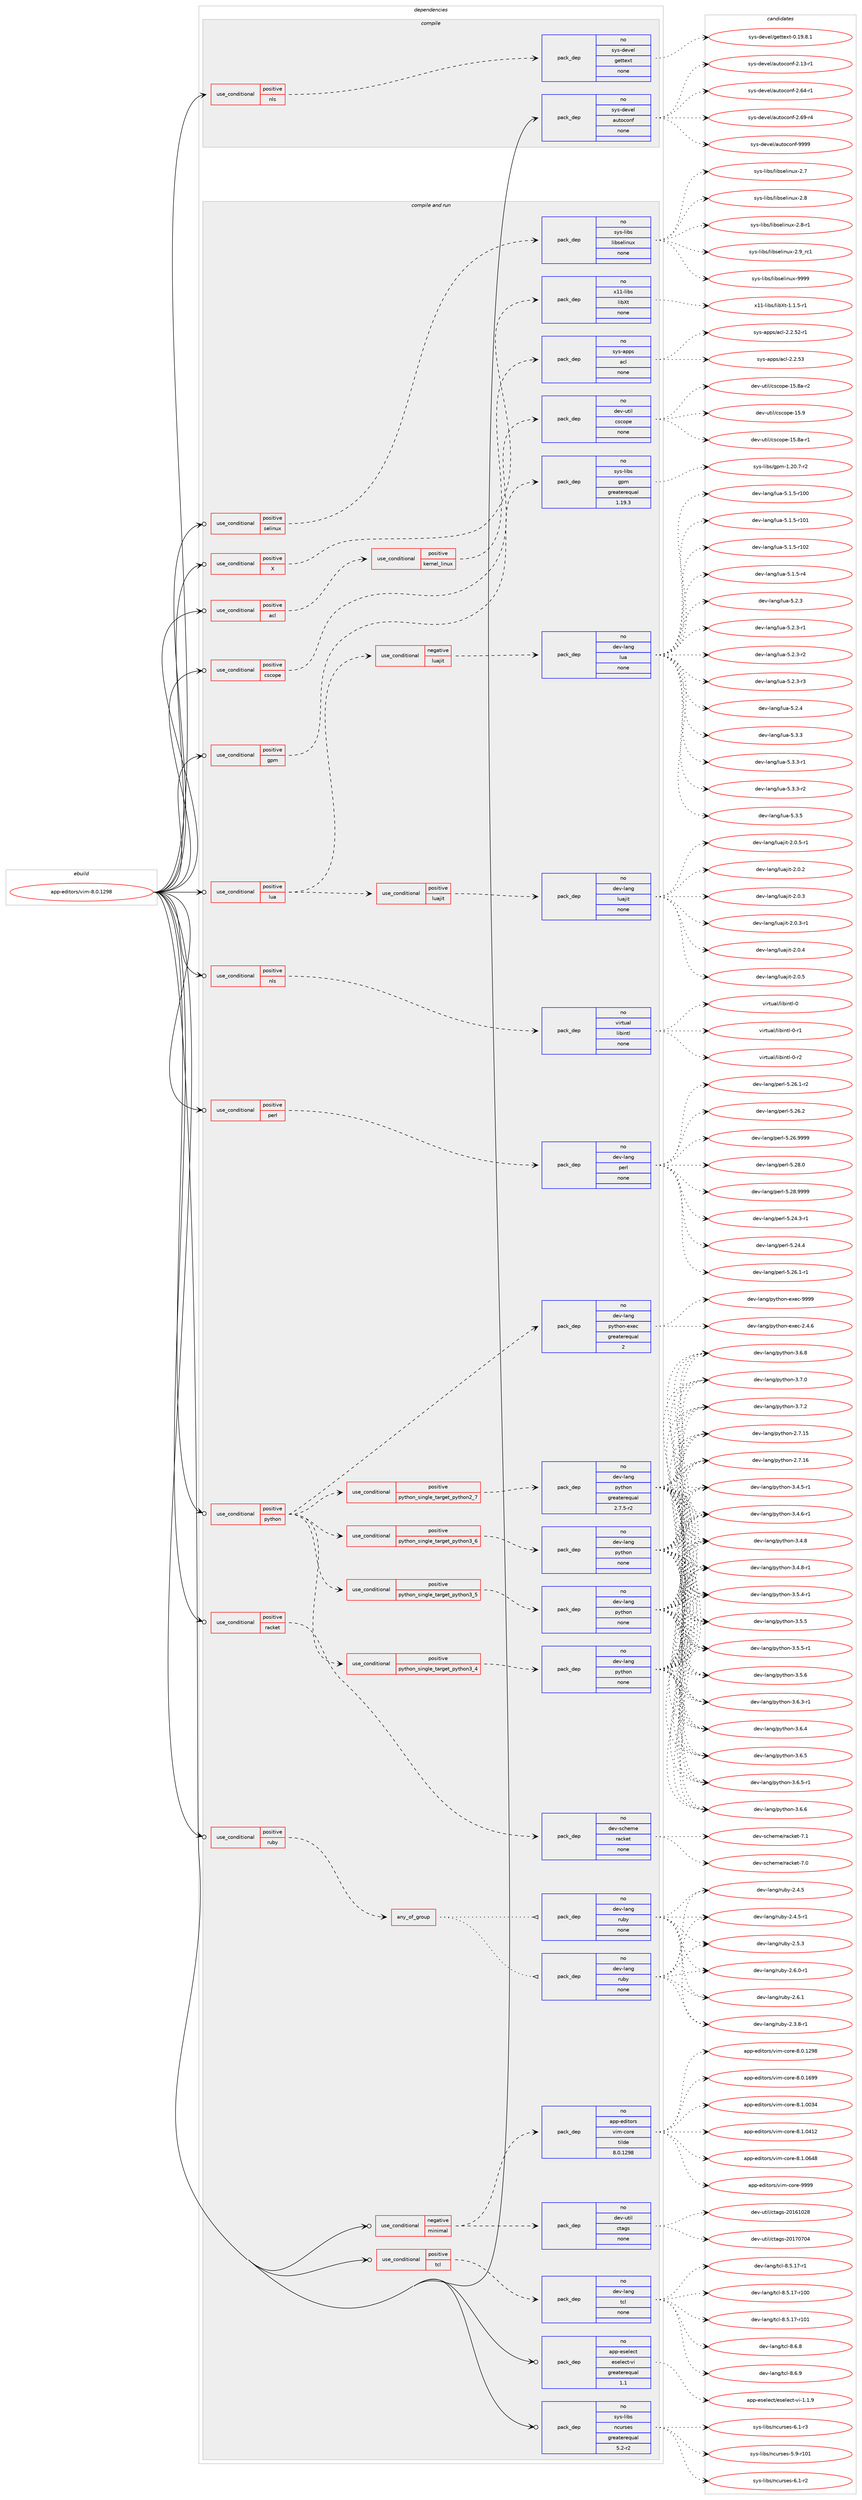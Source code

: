 digraph prolog {

# *************
# Graph options
# *************

newrank=true;
concentrate=true;
compound=true;
graph [rankdir=LR,fontname=Helvetica,fontsize=10,ranksep=1.5];#, ranksep=2.5, nodesep=0.2];
edge  [arrowhead=vee];
node  [fontname=Helvetica,fontsize=10];

# **********
# The ebuild
# **********

subgraph cluster_leftcol {
color=gray;
rank=same;
label=<<i>ebuild</i>>;
id [label="app-editors/vim-8.0.1298", color=red, width=4, href="../app-editors/vim-8.0.1298.svg"];
}

# ****************
# The dependencies
# ****************

subgraph cluster_midcol {
color=gray;
label=<<i>dependencies</i>>;
subgraph cluster_compile {
fillcolor="#eeeeee";
style=filled;
label=<<i>compile</i>>;
subgraph cond349103 {
dependency1281764 [label=<<TABLE BORDER="0" CELLBORDER="1" CELLSPACING="0" CELLPADDING="4"><TR><TD ROWSPAN="3" CELLPADDING="10">use_conditional</TD></TR><TR><TD>positive</TD></TR><TR><TD>nls</TD></TR></TABLE>>, shape=none, color=red];
subgraph pack912721 {
dependency1281765 [label=<<TABLE BORDER="0" CELLBORDER="1" CELLSPACING="0" CELLPADDING="4" WIDTH="220"><TR><TD ROWSPAN="6" CELLPADDING="30">pack_dep</TD></TR><TR><TD WIDTH="110">no</TD></TR><TR><TD>sys-devel</TD></TR><TR><TD>gettext</TD></TR><TR><TD>none</TD></TR><TR><TD></TD></TR></TABLE>>, shape=none, color=blue];
}
dependency1281764:e -> dependency1281765:w [weight=20,style="dashed",arrowhead="vee"];
}
id:e -> dependency1281764:w [weight=20,style="solid",arrowhead="vee"];
subgraph pack912722 {
dependency1281766 [label=<<TABLE BORDER="0" CELLBORDER="1" CELLSPACING="0" CELLPADDING="4" WIDTH="220"><TR><TD ROWSPAN="6" CELLPADDING="30">pack_dep</TD></TR><TR><TD WIDTH="110">no</TD></TR><TR><TD>sys-devel</TD></TR><TR><TD>autoconf</TD></TR><TR><TD>none</TD></TR><TR><TD></TD></TR></TABLE>>, shape=none, color=blue];
}
id:e -> dependency1281766:w [weight=20,style="solid",arrowhead="vee"];
}
subgraph cluster_compileandrun {
fillcolor="#eeeeee";
style=filled;
label=<<i>compile and run</i>>;
subgraph cond349104 {
dependency1281767 [label=<<TABLE BORDER="0" CELLBORDER="1" CELLSPACING="0" CELLPADDING="4"><TR><TD ROWSPAN="3" CELLPADDING="10">use_conditional</TD></TR><TR><TD>negative</TD></TR><TR><TD>minimal</TD></TR></TABLE>>, shape=none, color=red];
subgraph pack912723 {
dependency1281768 [label=<<TABLE BORDER="0" CELLBORDER="1" CELLSPACING="0" CELLPADDING="4" WIDTH="220"><TR><TD ROWSPAN="6" CELLPADDING="30">pack_dep</TD></TR><TR><TD WIDTH="110">no</TD></TR><TR><TD>app-editors</TD></TR><TR><TD>vim-core</TD></TR><TR><TD>tilde</TD></TR><TR><TD>8.0.1298</TD></TR></TABLE>>, shape=none, color=blue];
}
dependency1281767:e -> dependency1281768:w [weight=20,style="dashed",arrowhead="vee"];
subgraph pack912724 {
dependency1281769 [label=<<TABLE BORDER="0" CELLBORDER="1" CELLSPACING="0" CELLPADDING="4" WIDTH="220"><TR><TD ROWSPAN="6" CELLPADDING="30">pack_dep</TD></TR><TR><TD WIDTH="110">no</TD></TR><TR><TD>dev-util</TD></TR><TR><TD>ctags</TD></TR><TR><TD>none</TD></TR><TR><TD></TD></TR></TABLE>>, shape=none, color=blue];
}
dependency1281767:e -> dependency1281769:w [weight=20,style="dashed",arrowhead="vee"];
}
id:e -> dependency1281767:w [weight=20,style="solid",arrowhead="odotvee"];
subgraph cond349105 {
dependency1281770 [label=<<TABLE BORDER="0" CELLBORDER="1" CELLSPACING="0" CELLPADDING="4"><TR><TD ROWSPAN="3" CELLPADDING="10">use_conditional</TD></TR><TR><TD>positive</TD></TR><TR><TD>X</TD></TR></TABLE>>, shape=none, color=red];
subgraph pack912725 {
dependency1281771 [label=<<TABLE BORDER="0" CELLBORDER="1" CELLSPACING="0" CELLPADDING="4" WIDTH="220"><TR><TD ROWSPAN="6" CELLPADDING="30">pack_dep</TD></TR><TR><TD WIDTH="110">no</TD></TR><TR><TD>x11-libs</TD></TR><TR><TD>libXt</TD></TR><TR><TD>none</TD></TR><TR><TD></TD></TR></TABLE>>, shape=none, color=blue];
}
dependency1281770:e -> dependency1281771:w [weight=20,style="dashed",arrowhead="vee"];
}
id:e -> dependency1281770:w [weight=20,style="solid",arrowhead="odotvee"];
subgraph cond349106 {
dependency1281772 [label=<<TABLE BORDER="0" CELLBORDER="1" CELLSPACING="0" CELLPADDING="4"><TR><TD ROWSPAN="3" CELLPADDING="10">use_conditional</TD></TR><TR><TD>positive</TD></TR><TR><TD>acl</TD></TR></TABLE>>, shape=none, color=red];
subgraph cond349107 {
dependency1281773 [label=<<TABLE BORDER="0" CELLBORDER="1" CELLSPACING="0" CELLPADDING="4"><TR><TD ROWSPAN="3" CELLPADDING="10">use_conditional</TD></TR><TR><TD>positive</TD></TR><TR><TD>kernel_linux</TD></TR></TABLE>>, shape=none, color=red];
subgraph pack912726 {
dependency1281774 [label=<<TABLE BORDER="0" CELLBORDER="1" CELLSPACING="0" CELLPADDING="4" WIDTH="220"><TR><TD ROWSPAN="6" CELLPADDING="30">pack_dep</TD></TR><TR><TD WIDTH="110">no</TD></TR><TR><TD>sys-apps</TD></TR><TR><TD>acl</TD></TR><TR><TD>none</TD></TR><TR><TD></TD></TR></TABLE>>, shape=none, color=blue];
}
dependency1281773:e -> dependency1281774:w [weight=20,style="dashed",arrowhead="vee"];
}
dependency1281772:e -> dependency1281773:w [weight=20,style="dashed",arrowhead="vee"];
}
id:e -> dependency1281772:w [weight=20,style="solid",arrowhead="odotvee"];
subgraph cond349108 {
dependency1281775 [label=<<TABLE BORDER="0" CELLBORDER="1" CELLSPACING="0" CELLPADDING="4"><TR><TD ROWSPAN="3" CELLPADDING="10">use_conditional</TD></TR><TR><TD>positive</TD></TR><TR><TD>cscope</TD></TR></TABLE>>, shape=none, color=red];
subgraph pack912727 {
dependency1281776 [label=<<TABLE BORDER="0" CELLBORDER="1" CELLSPACING="0" CELLPADDING="4" WIDTH="220"><TR><TD ROWSPAN="6" CELLPADDING="30">pack_dep</TD></TR><TR><TD WIDTH="110">no</TD></TR><TR><TD>dev-util</TD></TR><TR><TD>cscope</TD></TR><TR><TD>none</TD></TR><TR><TD></TD></TR></TABLE>>, shape=none, color=blue];
}
dependency1281775:e -> dependency1281776:w [weight=20,style="dashed",arrowhead="vee"];
}
id:e -> dependency1281775:w [weight=20,style="solid",arrowhead="odotvee"];
subgraph cond349109 {
dependency1281777 [label=<<TABLE BORDER="0" CELLBORDER="1" CELLSPACING="0" CELLPADDING="4"><TR><TD ROWSPAN="3" CELLPADDING="10">use_conditional</TD></TR><TR><TD>positive</TD></TR><TR><TD>gpm</TD></TR></TABLE>>, shape=none, color=red];
subgraph pack912728 {
dependency1281778 [label=<<TABLE BORDER="0" CELLBORDER="1" CELLSPACING="0" CELLPADDING="4" WIDTH="220"><TR><TD ROWSPAN="6" CELLPADDING="30">pack_dep</TD></TR><TR><TD WIDTH="110">no</TD></TR><TR><TD>sys-libs</TD></TR><TR><TD>gpm</TD></TR><TR><TD>greaterequal</TD></TR><TR><TD>1.19.3</TD></TR></TABLE>>, shape=none, color=blue];
}
dependency1281777:e -> dependency1281778:w [weight=20,style="dashed",arrowhead="vee"];
}
id:e -> dependency1281777:w [weight=20,style="solid",arrowhead="odotvee"];
subgraph cond349110 {
dependency1281779 [label=<<TABLE BORDER="0" CELLBORDER="1" CELLSPACING="0" CELLPADDING="4"><TR><TD ROWSPAN="3" CELLPADDING="10">use_conditional</TD></TR><TR><TD>positive</TD></TR><TR><TD>lua</TD></TR></TABLE>>, shape=none, color=red];
subgraph cond349111 {
dependency1281780 [label=<<TABLE BORDER="0" CELLBORDER="1" CELLSPACING="0" CELLPADDING="4"><TR><TD ROWSPAN="3" CELLPADDING="10">use_conditional</TD></TR><TR><TD>positive</TD></TR><TR><TD>luajit</TD></TR></TABLE>>, shape=none, color=red];
subgraph pack912729 {
dependency1281781 [label=<<TABLE BORDER="0" CELLBORDER="1" CELLSPACING="0" CELLPADDING="4" WIDTH="220"><TR><TD ROWSPAN="6" CELLPADDING="30">pack_dep</TD></TR><TR><TD WIDTH="110">no</TD></TR><TR><TD>dev-lang</TD></TR><TR><TD>luajit</TD></TR><TR><TD>none</TD></TR><TR><TD></TD></TR></TABLE>>, shape=none, color=blue];
}
dependency1281780:e -> dependency1281781:w [weight=20,style="dashed",arrowhead="vee"];
}
dependency1281779:e -> dependency1281780:w [weight=20,style="dashed",arrowhead="vee"];
subgraph cond349112 {
dependency1281782 [label=<<TABLE BORDER="0" CELLBORDER="1" CELLSPACING="0" CELLPADDING="4"><TR><TD ROWSPAN="3" CELLPADDING="10">use_conditional</TD></TR><TR><TD>negative</TD></TR><TR><TD>luajit</TD></TR></TABLE>>, shape=none, color=red];
subgraph pack912730 {
dependency1281783 [label=<<TABLE BORDER="0" CELLBORDER="1" CELLSPACING="0" CELLPADDING="4" WIDTH="220"><TR><TD ROWSPAN="6" CELLPADDING="30">pack_dep</TD></TR><TR><TD WIDTH="110">no</TD></TR><TR><TD>dev-lang</TD></TR><TR><TD>lua</TD></TR><TR><TD>none</TD></TR><TR><TD></TD></TR></TABLE>>, shape=none, color=blue];
}
dependency1281782:e -> dependency1281783:w [weight=20,style="dashed",arrowhead="vee"];
}
dependency1281779:e -> dependency1281782:w [weight=20,style="dashed",arrowhead="vee"];
}
id:e -> dependency1281779:w [weight=20,style="solid",arrowhead="odotvee"];
subgraph cond349113 {
dependency1281784 [label=<<TABLE BORDER="0" CELLBORDER="1" CELLSPACING="0" CELLPADDING="4"><TR><TD ROWSPAN="3" CELLPADDING="10">use_conditional</TD></TR><TR><TD>positive</TD></TR><TR><TD>nls</TD></TR></TABLE>>, shape=none, color=red];
subgraph pack912731 {
dependency1281785 [label=<<TABLE BORDER="0" CELLBORDER="1" CELLSPACING="0" CELLPADDING="4" WIDTH="220"><TR><TD ROWSPAN="6" CELLPADDING="30">pack_dep</TD></TR><TR><TD WIDTH="110">no</TD></TR><TR><TD>virtual</TD></TR><TR><TD>libintl</TD></TR><TR><TD>none</TD></TR><TR><TD></TD></TR></TABLE>>, shape=none, color=blue];
}
dependency1281784:e -> dependency1281785:w [weight=20,style="dashed",arrowhead="vee"];
}
id:e -> dependency1281784:w [weight=20,style="solid",arrowhead="odotvee"];
subgraph cond349114 {
dependency1281786 [label=<<TABLE BORDER="0" CELLBORDER="1" CELLSPACING="0" CELLPADDING="4"><TR><TD ROWSPAN="3" CELLPADDING="10">use_conditional</TD></TR><TR><TD>positive</TD></TR><TR><TD>perl</TD></TR></TABLE>>, shape=none, color=red];
subgraph pack912732 {
dependency1281787 [label=<<TABLE BORDER="0" CELLBORDER="1" CELLSPACING="0" CELLPADDING="4" WIDTH="220"><TR><TD ROWSPAN="6" CELLPADDING="30">pack_dep</TD></TR><TR><TD WIDTH="110">no</TD></TR><TR><TD>dev-lang</TD></TR><TR><TD>perl</TD></TR><TR><TD>none</TD></TR><TR><TD></TD></TR></TABLE>>, shape=none, color=blue];
}
dependency1281786:e -> dependency1281787:w [weight=20,style="dashed",arrowhead="vee"];
}
id:e -> dependency1281786:w [weight=20,style="solid",arrowhead="odotvee"];
subgraph cond349115 {
dependency1281788 [label=<<TABLE BORDER="0" CELLBORDER="1" CELLSPACING="0" CELLPADDING="4"><TR><TD ROWSPAN="3" CELLPADDING="10">use_conditional</TD></TR><TR><TD>positive</TD></TR><TR><TD>python</TD></TR></TABLE>>, shape=none, color=red];
subgraph cond349116 {
dependency1281789 [label=<<TABLE BORDER="0" CELLBORDER="1" CELLSPACING="0" CELLPADDING="4"><TR><TD ROWSPAN="3" CELLPADDING="10">use_conditional</TD></TR><TR><TD>positive</TD></TR><TR><TD>python_single_target_python2_7</TD></TR></TABLE>>, shape=none, color=red];
subgraph pack912733 {
dependency1281790 [label=<<TABLE BORDER="0" CELLBORDER="1" CELLSPACING="0" CELLPADDING="4" WIDTH="220"><TR><TD ROWSPAN="6" CELLPADDING="30">pack_dep</TD></TR><TR><TD WIDTH="110">no</TD></TR><TR><TD>dev-lang</TD></TR><TR><TD>python</TD></TR><TR><TD>greaterequal</TD></TR><TR><TD>2.7.5-r2</TD></TR></TABLE>>, shape=none, color=blue];
}
dependency1281789:e -> dependency1281790:w [weight=20,style="dashed",arrowhead="vee"];
}
dependency1281788:e -> dependency1281789:w [weight=20,style="dashed",arrowhead="vee"];
subgraph cond349117 {
dependency1281791 [label=<<TABLE BORDER="0" CELLBORDER="1" CELLSPACING="0" CELLPADDING="4"><TR><TD ROWSPAN="3" CELLPADDING="10">use_conditional</TD></TR><TR><TD>positive</TD></TR><TR><TD>python_single_target_python3_4</TD></TR></TABLE>>, shape=none, color=red];
subgraph pack912734 {
dependency1281792 [label=<<TABLE BORDER="0" CELLBORDER="1" CELLSPACING="0" CELLPADDING="4" WIDTH="220"><TR><TD ROWSPAN="6" CELLPADDING="30">pack_dep</TD></TR><TR><TD WIDTH="110">no</TD></TR><TR><TD>dev-lang</TD></TR><TR><TD>python</TD></TR><TR><TD>none</TD></TR><TR><TD></TD></TR></TABLE>>, shape=none, color=blue];
}
dependency1281791:e -> dependency1281792:w [weight=20,style="dashed",arrowhead="vee"];
}
dependency1281788:e -> dependency1281791:w [weight=20,style="dashed",arrowhead="vee"];
subgraph cond349118 {
dependency1281793 [label=<<TABLE BORDER="0" CELLBORDER="1" CELLSPACING="0" CELLPADDING="4"><TR><TD ROWSPAN="3" CELLPADDING="10">use_conditional</TD></TR><TR><TD>positive</TD></TR><TR><TD>python_single_target_python3_5</TD></TR></TABLE>>, shape=none, color=red];
subgraph pack912735 {
dependency1281794 [label=<<TABLE BORDER="0" CELLBORDER="1" CELLSPACING="0" CELLPADDING="4" WIDTH="220"><TR><TD ROWSPAN="6" CELLPADDING="30">pack_dep</TD></TR><TR><TD WIDTH="110">no</TD></TR><TR><TD>dev-lang</TD></TR><TR><TD>python</TD></TR><TR><TD>none</TD></TR><TR><TD></TD></TR></TABLE>>, shape=none, color=blue];
}
dependency1281793:e -> dependency1281794:w [weight=20,style="dashed",arrowhead="vee"];
}
dependency1281788:e -> dependency1281793:w [weight=20,style="dashed",arrowhead="vee"];
subgraph cond349119 {
dependency1281795 [label=<<TABLE BORDER="0" CELLBORDER="1" CELLSPACING="0" CELLPADDING="4"><TR><TD ROWSPAN="3" CELLPADDING="10">use_conditional</TD></TR><TR><TD>positive</TD></TR><TR><TD>python_single_target_python3_6</TD></TR></TABLE>>, shape=none, color=red];
subgraph pack912736 {
dependency1281796 [label=<<TABLE BORDER="0" CELLBORDER="1" CELLSPACING="0" CELLPADDING="4" WIDTH="220"><TR><TD ROWSPAN="6" CELLPADDING="30">pack_dep</TD></TR><TR><TD WIDTH="110">no</TD></TR><TR><TD>dev-lang</TD></TR><TR><TD>python</TD></TR><TR><TD>none</TD></TR><TR><TD></TD></TR></TABLE>>, shape=none, color=blue];
}
dependency1281795:e -> dependency1281796:w [weight=20,style="dashed",arrowhead="vee"];
}
dependency1281788:e -> dependency1281795:w [weight=20,style="dashed",arrowhead="vee"];
subgraph pack912737 {
dependency1281797 [label=<<TABLE BORDER="0" CELLBORDER="1" CELLSPACING="0" CELLPADDING="4" WIDTH="220"><TR><TD ROWSPAN="6" CELLPADDING="30">pack_dep</TD></TR><TR><TD WIDTH="110">no</TD></TR><TR><TD>dev-lang</TD></TR><TR><TD>python-exec</TD></TR><TR><TD>greaterequal</TD></TR><TR><TD>2</TD></TR></TABLE>>, shape=none, color=blue];
}
dependency1281788:e -> dependency1281797:w [weight=20,style="dashed",arrowhead="vee"];
}
id:e -> dependency1281788:w [weight=20,style="solid",arrowhead="odotvee"];
subgraph cond349120 {
dependency1281798 [label=<<TABLE BORDER="0" CELLBORDER="1" CELLSPACING="0" CELLPADDING="4"><TR><TD ROWSPAN="3" CELLPADDING="10">use_conditional</TD></TR><TR><TD>positive</TD></TR><TR><TD>racket</TD></TR></TABLE>>, shape=none, color=red];
subgraph pack912738 {
dependency1281799 [label=<<TABLE BORDER="0" CELLBORDER="1" CELLSPACING="0" CELLPADDING="4" WIDTH="220"><TR><TD ROWSPAN="6" CELLPADDING="30">pack_dep</TD></TR><TR><TD WIDTH="110">no</TD></TR><TR><TD>dev-scheme</TD></TR><TR><TD>racket</TD></TR><TR><TD>none</TD></TR><TR><TD></TD></TR></TABLE>>, shape=none, color=blue];
}
dependency1281798:e -> dependency1281799:w [weight=20,style="dashed",arrowhead="vee"];
}
id:e -> dependency1281798:w [weight=20,style="solid",arrowhead="odotvee"];
subgraph cond349121 {
dependency1281800 [label=<<TABLE BORDER="0" CELLBORDER="1" CELLSPACING="0" CELLPADDING="4"><TR><TD ROWSPAN="3" CELLPADDING="10">use_conditional</TD></TR><TR><TD>positive</TD></TR><TR><TD>ruby</TD></TR></TABLE>>, shape=none, color=red];
subgraph any19412 {
dependency1281801 [label=<<TABLE BORDER="0" CELLBORDER="1" CELLSPACING="0" CELLPADDING="4"><TR><TD CELLPADDING="10">any_of_group</TD></TR></TABLE>>, shape=none, color=red];subgraph pack912739 {
dependency1281802 [label=<<TABLE BORDER="0" CELLBORDER="1" CELLSPACING="0" CELLPADDING="4" WIDTH="220"><TR><TD ROWSPAN="6" CELLPADDING="30">pack_dep</TD></TR><TR><TD WIDTH="110">no</TD></TR><TR><TD>dev-lang</TD></TR><TR><TD>ruby</TD></TR><TR><TD>none</TD></TR><TR><TD></TD></TR></TABLE>>, shape=none, color=blue];
}
dependency1281801:e -> dependency1281802:w [weight=20,style="dotted",arrowhead="oinv"];
subgraph pack912740 {
dependency1281803 [label=<<TABLE BORDER="0" CELLBORDER="1" CELLSPACING="0" CELLPADDING="4" WIDTH="220"><TR><TD ROWSPAN="6" CELLPADDING="30">pack_dep</TD></TR><TR><TD WIDTH="110">no</TD></TR><TR><TD>dev-lang</TD></TR><TR><TD>ruby</TD></TR><TR><TD>none</TD></TR><TR><TD></TD></TR></TABLE>>, shape=none, color=blue];
}
dependency1281801:e -> dependency1281803:w [weight=20,style="dotted",arrowhead="oinv"];
}
dependency1281800:e -> dependency1281801:w [weight=20,style="dashed",arrowhead="vee"];
}
id:e -> dependency1281800:w [weight=20,style="solid",arrowhead="odotvee"];
subgraph cond349122 {
dependency1281804 [label=<<TABLE BORDER="0" CELLBORDER="1" CELLSPACING="0" CELLPADDING="4"><TR><TD ROWSPAN="3" CELLPADDING="10">use_conditional</TD></TR><TR><TD>positive</TD></TR><TR><TD>selinux</TD></TR></TABLE>>, shape=none, color=red];
subgraph pack912741 {
dependency1281805 [label=<<TABLE BORDER="0" CELLBORDER="1" CELLSPACING="0" CELLPADDING="4" WIDTH="220"><TR><TD ROWSPAN="6" CELLPADDING="30">pack_dep</TD></TR><TR><TD WIDTH="110">no</TD></TR><TR><TD>sys-libs</TD></TR><TR><TD>libselinux</TD></TR><TR><TD>none</TD></TR><TR><TD></TD></TR></TABLE>>, shape=none, color=blue];
}
dependency1281804:e -> dependency1281805:w [weight=20,style="dashed",arrowhead="vee"];
}
id:e -> dependency1281804:w [weight=20,style="solid",arrowhead="odotvee"];
subgraph cond349123 {
dependency1281806 [label=<<TABLE BORDER="0" CELLBORDER="1" CELLSPACING="0" CELLPADDING="4"><TR><TD ROWSPAN="3" CELLPADDING="10">use_conditional</TD></TR><TR><TD>positive</TD></TR><TR><TD>tcl</TD></TR></TABLE>>, shape=none, color=red];
subgraph pack912742 {
dependency1281807 [label=<<TABLE BORDER="0" CELLBORDER="1" CELLSPACING="0" CELLPADDING="4" WIDTH="220"><TR><TD ROWSPAN="6" CELLPADDING="30">pack_dep</TD></TR><TR><TD WIDTH="110">no</TD></TR><TR><TD>dev-lang</TD></TR><TR><TD>tcl</TD></TR><TR><TD>none</TD></TR><TR><TD></TD></TR></TABLE>>, shape=none, color=blue];
}
dependency1281806:e -> dependency1281807:w [weight=20,style="dashed",arrowhead="vee"];
}
id:e -> dependency1281806:w [weight=20,style="solid",arrowhead="odotvee"];
subgraph pack912743 {
dependency1281808 [label=<<TABLE BORDER="0" CELLBORDER="1" CELLSPACING="0" CELLPADDING="4" WIDTH="220"><TR><TD ROWSPAN="6" CELLPADDING="30">pack_dep</TD></TR><TR><TD WIDTH="110">no</TD></TR><TR><TD>app-eselect</TD></TR><TR><TD>eselect-vi</TD></TR><TR><TD>greaterequal</TD></TR><TR><TD>1.1</TD></TR></TABLE>>, shape=none, color=blue];
}
id:e -> dependency1281808:w [weight=20,style="solid",arrowhead="odotvee"];
subgraph pack912744 {
dependency1281809 [label=<<TABLE BORDER="0" CELLBORDER="1" CELLSPACING="0" CELLPADDING="4" WIDTH="220"><TR><TD ROWSPAN="6" CELLPADDING="30">pack_dep</TD></TR><TR><TD WIDTH="110">no</TD></TR><TR><TD>sys-libs</TD></TR><TR><TD>ncurses</TD></TR><TR><TD>greaterequal</TD></TR><TR><TD>5.2-r2</TD></TR></TABLE>>, shape=none, color=blue];
}
id:e -> dependency1281809:w [weight=20,style="solid",arrowhead="odotvee"];
}
subgraph cluster_run {
fillcolor="#eeeeee";
style=filled;
label=<<i>run</i>>;
}
}

# **************
# The candidates
# **************

subgraph cluster_choices {
rank=same;
color=gray;
label=<<i>candidates</i>>;

subgraph choice912721 {
color=black;
nodesep=1;
choice1151211154510010111810110847103101116116101120116454846495746564649 [label="sys-devel/gettext-0.19.8.1", color=red, width=4,href="../sys-devel/gettext-0.19.8.1.svg"];
dependency1281765:e -> choice1151211154510010111810110847103101116116101120116454846495746564649:w [style=dotted,weight="100"];
}
subgraph choice912722 {
color=black;
nodesep=1;
choice1151211154510010111810110847971171161119911111010245504649514511449 [label="sys-devel/autoconf-2.13-r1", color=red, width=4,href="../sys-devel/autoconf-2.13-r1.svg"];
choice1151211154510010111810110847971171161119911111010245504654524511449 [label="sys-devel/autoconf-2.64-r1", color=red, width=4,href="../sys-devel/autoconf-2.64-r1.svg"];
choice1151211154510010111810110847971171161119911111010245504654574511452 [label="sys-devel/autoconf-2.69-r4", color=red, width=4,href="../sys-devel/autoconf-2.69-r4.svg"];
choice115121115451001011181011084797117116111991111101024557575757 [label="sys-devel/autoconf-9999", color=red, width=4,href="../sys-devel/autoconf-9999.svg"];
dependency1281766:e -> choice1151211154510010111810110847971171161119911111010245504649514511449:w [style=dotted,weight="100"];
dependency1281766:e -> choice1151211154510010111810110847971171161119911111010245504654524511449:w [style=dotted,weight="100"];
dependency1281766:e -> choice1151211154510010111810110847971171161119911111010245504654574511452:w [style=dotted,weight="100"];
dependency1281766:e -> choice115121115451001011181011084797117116111991111101024557575757:w [style=dotted,weight="100"];
}
subgraph choice912723 {
color=black;
nodesep=1;
choice9711211245101100105116111114115471181051094599111114101455646484649505756 [label="app-editors/vim-core-8.0.1298", color=red, width=4,href="../app-editors/vim-core-8.0.1298.svg"];
choice9711211245101100105116111114115471181051094599111114101455646484649545757 [label="app-editors/vim-core-8.0.1699", color=red, width=4,href="../app-editors/vim-core-8.0.1699.svg"];
choice9711211245101100105116111114115471181051094599111114101455646494648485152 [label="app-editors/vim-core-8.1.0034", color=red, width=4,href="../app-editors/vim-core-8.1.0034.svg"];
choice9711211245101100105116111114115471181051094599111114101455646494648524950 [label="app-editors/vim-core-8.1.0412", color=red, width=4,href="../app-editors/vim-core-8.1.0412.svg"];
choice9711211245101100105116111114115471181051094599111114101455646494648545256 [label="app-editors/vim-core-8.1.0648", color=red, width=4,href="../app-editors/vim-core-8.1.0648.svg"];
choice97112112451011001051161111141154711810510945991111141014557575757 [label="app-editors/vim-core-9999", color=red, width=4,href="../app-editors/vim-core-9999.svg"];
dependency1281768:e -> choice9711211245101100105116111114115471181051094599111114101455646484649505756:w [style=dotted,weight="100"];
dependency1281768:e -> choice9711211245101100105116111114115471181051094599111114101455646484649545757:w [style=dotted,weight="100"];
dependency1281768:e -> choice9711211245101100105116111114115471181051094599111114101455646494648485152:w [style=dotted,weight="100"];
dependency1281768:e -> choice9711211245101100105116111114115471181051094599111114101455646494648524950:w [style=dotted,weight="100"];
dependency1281768:e -> choice9711211245101100105116111114115471181051094599111114101455646494648545256:w [style=dotted,weight="100"];
dependency1281768:e -> choice97112112451011001051161111141154711810510945991111141014557575757:w [style=dotted,weight="100"];
}
subgraph choice912724 {
color=black;
nodesep=1;
choice10010111845117116105108479911697103115455048495449485056 [label="dev-util/ctags-20161028", color=red, width=4,href="../dev-util/ctags-20161028.svg"];
choice10010111845117116105108479911697103115455048495548554852 [label="dev-util/ctags-20170704", color=red, width=4,href="../dev-util/ctags-20170704.svg"];
dependency1281769:e -> choice10010111845117116105108479911697103115455048495449485056:w [style=dotted,weight="100"];
dependency1281769:e -> choice10010111845117116105108479911697103115455048495548554852:w [style=dotted,weight="100"];
}
subgraph choice912725 {
color=black;
nodesep=1;
choice120494945108105981154710810598881164549464946534511449 [label="x11-libs/libXt-1.1.5-r1", color=red, width=4,href="../x11-libs/libXt-1.1.5-r1.svg"];
dependency1281771:e -> choice120494945108105981154710810598881164549464946534511449:w [style=dotted,weight="100"];
}
subgraph choice912726 {
color=black;
nodesep=1;
choice1151211154597112112115479799108455046504653504511449 [label="sys-apps/acl-2.2.52-r1", color=red, width=4,href="../sys-apps/acl-2.2.52-r1.svg"];
choice115121115459711211211547979910845504650465351 [label="sys-apps/acl-2.2.53", color=red, width=4,href="../sys-apps/acl-2.2.53.svg"];
dependency1281774:e -> choice1151211154597112112115479799108455046504653504511449:w [style=dotted,weight="100"];
dependency1281774:e -> choice115121115459711211211547979910845504650465351:w [style=dotted,weight="100"];
}
subgraph choice912727 {
color=black;
nodesep=1;
choice100101118451171161051084799115991111121014549534656974511449 [label="dev-util/cscope-15.8a-r1", color=red, width=4,href="../dev-util/cscope-15.8a-r1.svg"];
choice100101118451171161051084799115991111121014549534656974511450 [label="dev-util/cscope-15.8a-r2", color=red, width=4,href="../dev-util/cscope-15.8a-r2.svg"];
choice100101118451171161051084799115991111121014549534657 [label="dev-util/cscope-15.9", color=red, width=4,href="../dev-util/cscope-15.9.svg"];
dependency1281776:e -> choice100101118451171161051084799115991111121014549534656974511449:w [style=dotted,weight="100"];
dependency1281776:e -> choice100101118451171161051084799115991111121014549534656974511450:w [style=dotted,weight="100"];
dependency1281776:e -> choice100101118451171161051084799115991111121014549534657:w [style=dotted,weight="100"];
}
subgraph choice912728 {
color=black;
nodesep=1;
choice115121115451081059811547103112109454946504846554511450 [label="sys-libs/gpm-1.20.7-r2", color=red, width=4,href="../sys-libs/gpm-1.20.7-r2.svg"];
dependency1281778:e -> choice115121115451081059811547103112109454946504846554511450:w [style=dotted,weight="100"];
}
subgraph choice912729 {
color=black;
nodesep=1;
choice10010111845108971101034710811797106105116455046484650 [label="dev-lang/luajit-2.0.2", color=red, width=4,href="../dev-lang/luajit-2.0.2.svg"];
choice10010111845108971101034710811797106105116455046484651 [label="dev-lang/luajit-2.0.3", color=red, width=4,href="../dev-lang/luajit-2.0.3.svg"];
choice100101118451089711010347108117971061051164550464846514511449 [label="dev-lang/luajit-2.0.3-r1", color=red, width=4,href="../dev-lang/luajit-2.0.3-r1.svg"];
choice10010111845108971101034710811797106105116455046484652 [label="dev-lang/luajit-2.0.4", color=red, width=4,href="../dev-lang/luajit-2.0.4.svg"];
choice10010111845108971101034710811797106105116455046484653 [label="dev-lang/luajit-2.0.5", color=red, width=4,href="../dev-lang/luajit-2.0.5.svg"];
choice100101118451089711010347108117971061051164550464846534511449 [label="dev-lang/luajit-2.0.5-r1", color=red, width=4,href="../dev-lang/luajit-2.0.5-r1.svg"];
dependency1281781:e -> choice10010111845108971101034710811797106105116455046484650:w [style=dotted,weight="100"];
dependency1281781:e -> choice10010111845108971101034710811797106105116455046484651:w [style=dotted,weight="100"];
dependency1281781:e -> choice100101118451089711010347108117971061051164550464846514511449:w [style=dotted,weight="100"];
dependency1281781:e -> choice10010111845108971101034710811797106105116455046484652:w [style=dotted,weight="100"];
dependency1281781:e -> choice10010111845108971101034710811797106105116455046484653:w [style=dotted,weight="100"];
dependency1281781:e -> choice100101118451089711010347108117971061051164550464846534511449:w [style=dotted,weight="100"];
}
subgraph choice912730 {
color=black;
nodesep=1;
choice1001011184510897110103471081179745534649465345114494848 [label="dev-lang/lua-5.1.5-r100", color=red, width=4,href="../dev-lang/lua-5.1.5-r100.svg"];
choice1001011184510897110103471081179745534649465345114494849 [label="dev-lang/lua-5.1.5-r101", color=red, width=4,href="../dev-lang/lua-5.1.5-r101.svg"];
choice1001011184510897110103471081179745534649465345114494850 [label="dev-lang/lua-5.1.5-r102", color=red, width=4,href="../dev-lang/lua-5.1.5-r102.svg"];
choice100101118451089711010347108117974553464946534511452 [label="dev-lang/lua-5.1.5-r4", color=red, width=4,href="../dev-lang/lua-5.1.5-r4.svg"];
choice10010111845108971101034710811797455346504651 [label="dev-lang/lua-5.2.3", color=red, width=4,href="../dev-lang/lua-5.2.3.svg"];
choice100101118451089711010347108117974553465046514511449 [label="dev-lang/lua-5.2.3-r1", color=red, width=4,href="../dev-lang/lua-5.2.3-r1.svg"];
choice100101118451089711010347108117974553465046514511450 [label="dev-lang/lua-5.2.3-r2", color=red, width=4,href="../dev-lang/lua-5.2.3-r2.svg"];
choice100101118451089711010347108117974553465046514511451 [label="dev-lang/lua-5.2.3-r3", color=red, width=4,href="../dev-lang/lua-5.2.3-r3.svg"];
choice10010111845108971101034710811797455346504652 [label="dev-lang/lua-5.2.4", color=red, width=4,href="../dev-lang/lua-5.2.4.svg"];
choice10010111845108971101034710811797455346514651 [label="dev-lang/lua-5.3.3", color=red, width=4,href="../dev-lang/lua-5.3.3.svg"];
choice100101118451089711010347108117974553465146514511449 [label="dev-lang/lua-5.3.3-r1", color=red, width=4,href="../dev-lang/lua-5.3.3-r1.svg"];
choice100101118451089711010347108117974553465146514511450 [label="dev-lang/lua-5.3.3-r2", color=red, width=4,href="../dev-lang/lua-5.3.3-r2.svg"];
choice10010111845108971101034710811797455346514653 [label="dev-lang/lua-5.3.5", color=red, width=4,href="../dev-lang/lua-5.3.5.svg"];
dependency1281783:e -> choice1001011184510897110103471081179745534649465345114494848:w [style=dotted,weight="100"];
dependency1281783:e -> choice1001011184510897110103471081179745534649465345114494849:w [style=dotted,weight="100"];
dependency1281783:e -> choice1001011184510897110103471081179745534649465345114494850:w [style=dotted,weight="100"];
dependency1281783:e -> choice100101118451089711010347108117974553464946534511452:w [style=dotted,weight="100"];
dependency1281783:e -> choice10010111845108971101034710811797455346504651:w [style=dotted,weight="100"];
dependency1281783:e -> choice100101118451089711010347108117974553465046514511449:w [style=dotted,weight="100"];
dependency1281783:e -> choice100101118451089711010347108117974553465046514511450:w [style=dotted,weight="100"];
dependency1281783:e -> choice100101118451089711010347108117974553465046514511451:w [style=dotted,weight="100"];
dependency1281783:e -> choice10010111845108971101034710811797455346504652:w [style=dotted,weight="100"];
dependency1281783:e -> choice10010111845108971101034710811797455346514651:w [style=dotted,weight="100"];
dependency1281783:e -> choice100101118451089711010347108117974553465146514511449:w [style=dotted,weight="100"];
dependency1281783:e -> choice100101118451089711010347108117974553465146514511450:w [style=dotted,weight="100"];
dependency1281783:e -> choice10010111845108971101034710811797455346514653:w [style=dotted,weight="100"];
}
subgraph choice912731 {
color=black;
nodesep=1;
choice1181051141161179710847108105981051101161084548 [label="virtual/libintl-0", color=red, width=4,href="../virtual/libintl-0.svg"];
choice11810511411611797108471081059810511011610845484511449 [label="virtual/libintl-0-r1", color=red, width=4,href="../virtual/libintl-0-r1.svg"];
choice11810511411611797108471081059810511011610845484511450 [label="virtual/libintl-0-r2", color=red, width=4,href="../virtual/libintl-0-r2.svg"];
dependency1281785:e -> choice1181051141161179710847108105981051101161084548:w [style=dotted,weight="100"];
dependency1281785:e -> choice11810511411611797108471081059810511011610845484511449:w [style=dotted,weight="100"];
dependency1281785:e -> choice11810511411611797108471081059810511011610845484511450:w [style=dotted,weight="100"];
}
subgraph choice912732 {
color=black;
nodesep=1;
choice100101118451089711010347112101114108455346505246514511449 [label="dev-lang/perl-5.24.3-r1", color=red, width=4,href="../dev-lang/perl-5.24.3-r1.svg"];
choice10010111845108971101034711210111410845534650524652 [label="dev-lang/perl-5.24.4", color=red, width=4,href="../dev-lang/perl-5.24.4.svg"];
choice100101118451089711010347112101114108455346505446494511449 [label="dev-lang/perl-5.26.1-r1", color=red, width=4,href="../dev-lang/perl-5.26.1-r1.svg"];
choice100101118451089711010347112101114108455346505446494511450 [label="dev-lang/perl-5.26.1-r2", color=red, width=4,href="../dev-lang/perl-5.26.1-r2.svg"];
choice10010111845108971101034711210111410845534650544650 [label="dev-lang/perl-5.26.2", color=red, width=4,href="../dev-lang/perl-5.26.2.svg"];
choice10010111845108971101034711210111410845534650544657575757 [label="dev-lang/perl-5.26.9999", color=red, width=4,href="../dev-lang/perl-5.26.9999.svg"];
choice10010111845108971101034711210111410845534650564648 [label="dev-lang/perl-5.28.0", color=red, width=4,href="../dev-lang/perl-5.28.0.svg"];
choice10010111845108971101034711210111410845534650564657575757 [label="dev-lang/perl-5.28.9999", color=red, width=4,href="../dev-lang/perl-5.28.9999.svg"];
dependency1281787:e -> choice100101118451089711010347112101114108455346505246514511449:w [style=dotted,weight="100"];
dependency1281787:e -> choice10010111845108971101034711210111410845534650524652:w [style=dotted,weight="100"];
dependency1281787:e -> choice100101118451089711010347112101114108455346505446494511449:w [style=dotted,weight="100"];
dependency1281787:e -> choice100101118451089711010347112101114108455346505446494511450:w [style=dotted,weight="100"];
dependency1281787:e -> choice10010111845108971101034711210111410845534650544650:w [style=dotted,weight="100"];
dependency1281787:e -> choice10010111845108971101034711210111410845534650544657575757:w [style=dotted,weight="100"];
dependency1281787:e -> choice10010111845108971101034711210111410845534650564648:w [style=dotted,weight="100"];
dependency1281787:e -> choice10010111845108971101034711210111410845534650564657575757:w [style=dotted,weight="100"];
}
subgraph choice912733 {
color=black;
nodesep=1;
choice10010111845108971101034711212111610411111045504655464953 [label="dev-lang/python-2.7.15", color=red, width=4,href="../dev-lang/python-2.7.15.svg"];
choice10010111845108971101034711212111610411111045504655464954 [label="dev-lang/python-2.7.16", color=red, width=4,href="../dev-lang/python-2.7.16.svg"];
choice1001011184510897110103471121211161041111104551465246534511449 [label="dev-lang/python-3.4.5-r1", color=red, width=4,href="../dev-lang/python-3.4.5-r1.svg"];
choice1001011184510897110103471121211161041111104551465246544511449 [label="dev-lang/python-3.4.6-r1", color=red, width=4,href="../dev-lang/python-3.4.6-r1.svg"];
choice100101118451089711010347112121116104111110455146524656 [label="dev-lang/python-3.4.8", color=red, width=4,href="../dev-lang/python-3.4.8.svg"];
choice1001011184510897110103471121211161041111104551465246564511449 [label="dev-lang/python-3.4.8-r1", color=red, width=4,href="../dev-lang/python-3.4.8-r1.svg"];
choice1001011184510897110103471121211161041111104551465346524511449 [label="dev-lang/python-3.5.4-r1", color=red, width=4,href="../dev-lang/python-3.5.4-r1.svg"];
choice100101118451089711010347112121116104111110455146534653 [label="dev-lang/python-3.5.5", color=red, width=4,href="../dev-lang/python-3.5.5.svg"];
choice1001011184510897110103471121211161041111104551465346534511449 [label="dev-lang/python-3.5.5-r1", color=red, width=4,href="../dev-lang/python-3.5.5-r1.svg"];
choice100101118451089711010347112121116104111110455146534654 [label="dev-lang/python-3.5.6", color=red, width=4,href="../dev-lang/python-3.5.6.svg"];
choice1001011184510897110103471121211161041111104551465446514511449 [label="dev-lang/python-3.6.3-r1", color=red, width=4,href="../dev-lang/python-3.6.3-r1.svg"];
choice100101118451089711010347112121116104111110455146544652 [label="dev-lang/python-3.6.4", color=red, width=4,href="../dev-lang/python-3.6.4.svg"];
choice100101118451089711010347112121116104111110455146544653 [label="dev-lang/python-3.6.5", color=red, width=4,href="../dev-lang/python-3.6.5.svg"];
choice1001011184510897110103471121211161041111104551465446534511449 [label="dev-lang/python-3.6.5-r1", color=red, width=4,href="../dev-lang/python-3.6.5-r1.svg"];
choice100101118451089711010347112121116104111110455146544654 [label="dev-lang/python-3.6.6", color=red, width=4,href="../dev-lang/python-3.6.6.svg"];
choice100101118451089711010347112121116104111110455146544656 [label="dev-lang/python-3.6.8", color=red, width=4,href="../dev-lang/python-3.6.8.svg"];
choice100101118451089711010347112121116104111110455146554648 [label="dev-lang/python-3.7.0", color=red, width=4,href="../dev-lang/python-3.7.0.svg"];
choice100101118451089711010347112121116104111110455146554650 [label="dev-lang/python-3.7.2", color=red, width=4,href="../dev-lang/python-3.7.2.svg"];
dependency1281790:e -> choice10010111845108971101034711212111610411111045504655464953:w [style=dotted,weight="100"];
dependency1281790:e -> choice10010111845108971101034711212111610411111045504655464954:w [style=dotted,weight="100"];
dependency1281790:e -> choice1001011184510897110103471121211161041111104551465246534511449:w [style=dotted,weight="100"];
dependency1281790:e -> choice1001011184510897110103471121211161041111104551465246544511449:w [style=dotted,weight="100"];
dependency1281790:e -> choice100101118451089711010347112121116104111110455146524656:w [style=dotted,weight="100"];
dependency1281790:e -> choice1001011184510897110103471121211161041111104551465246564511449:w [style=dotted,weight="100"];
dependency1281790:e -> choice1001011184510897110103471121211161041111104551465346524511449:w [style=dotted,weight="100"];
dependency1281790:e -> choice100101118451089711010347112121116104111110455146534653:w [style=dotted,weight="100"];
dependency1281790:e -> choice1001011184510897110103471121211161041111104551465346534511449:w [style=dotted,weight="100"];
dependency1281790:e -> choice100101118451089711010347112121116104111110455146534654:w [style=dotted,weight="100"];
dependency1281790:e -> choice1001011184510897110103471121211161041111104551465446514511449:w [style=dotted,weight="100"];
dependency1281790:e -> choice100101118451089711010347112121116104111110455146544652:w [style=dotted,weight="100"];
dependency1281790:e -> choice100101118451089711010347112121116104111110455146544653:w [style=dotted,weight="100"];
dependency1281790:e -> choice1001011184510897110103471121211161041111104551465446534511449:w [style=dotted,weight="100"];
dependency1281790:e -> choice100101118451089711010347112121116104111110455146544654:w [style=dotted,weight="100"];
dependency1281790:e -> choice100101118451089711010347112121116104111110455146544656:w [style=dotted,weight="100"];
dependency1281790:e -> choice100101118451089711010347112121116104111110455146554648:w [style=dotted,weight="100"];
dependency1281790:e -> choice100101118451089711010347112121116104111110455146554650:w [style=dotted,weight="100"];
}
subgraph choice912734 {
color=black;
nodesep=1;
choice10010111845108971101034711212111610411111045504655464953 [label="dev-lang/python-2.7.15", color=red, width=4,href="../dev-lang/python-2.7.15.svg"];
choice10010111845108971101034711212111610411111045504655464954 [label="dev-lang/python-2.7.16", color=red, width=4,href="../dev-lang/python-2.7.16.svg"];
choice1001011184510897110103471121211161041111104551465246534511449 [label="dev-lang/python-3.4.5-r1", color=red, width=4,href="../dev-lang/python-3.4.5-r1.svg"];
choice1001011184510897110103471121211161041111104551465246544511449 [label="dev-lang/python-3.4.6-r1", color=red, width=4,href="../dev-lang/python-3.4.6-r1.svg"];
choice100101118451089711010347112121116104111110455146524656 [label="dev-lang/python-3.4.8", color=red, width=4,href="../dev-lang/python-3.4.8.svg"];
choice1001011184510897110103471121211161041111104551465246564511449 [label="dev-lang/python-3.4.8-r1", color=red, width=4,href="../dev-lang/python-3.4.8-r1.svg"];
choice1001011184510897110103471121211161041111104551465346524511449 [label="dev-lang/python-3.5.4-r1", color=red, width=4,href="../dev-lang/python-3.5.4-r1.svg"];
choice100101118451089711010347112121116104111110455146534653 [label="dev-lang/python-3.5.5", color=red, width=4,href="../dev-lang/python-3.5.5.svg"];
choice1001011184510897110103471121211161041111104551465346534511449 [label="dev-lang/python-3.5.5-r1", color=red, width=4,href="../dev-lang/python-3.5.5-r1.svg"];
choice100101118451089711010347112121116104111110455146534654 [label="dev-lang/python-3.5.6", color=red, width=4,href="../dev-lang/python-3.5.6.svg"];
choice1001011184510897110103471121211161041111104551465446514511449 [label="dev-lang/python-3.6.3-r1", color=red, width=4,href="../dev-lang/python-3.6.3-r1.svg"];
choice100101118451089711010347112121116104111110455146544652 [label="dev-lang/python-3.6.4", color=red, width=4,href="../dev-lang/python-3.6.4.svg"];
choice100101118451089711010347112121116104111110455146544653 [label="dev-lang/python-3.6.5", color=red, width=4,href="../dev-lang/python-3.6.5.svg"];
choice1001011184510897110103471121211161041111104551465446534511449 [label="dev-lang/python-3.6.5-r1", color=red, width=4,href="../dev-lang/python-3.6.5-r1.svg"];
choice100101118451089711010347112121116104111110455146544654 [label="dev-lang/python-3.6.6", color=red, width=4,href="../dev-lang/python-3.6.6.svg"];
choice100101118451089711010347112121116104111110455146544656 [label="dev-lang/python-3.6.8", color=red, width=4,href="../dev-lang/python-3.6.8.svg"];
choice100101118451089711010347112121116104111110455146554648 [label="dev-lang/python-3.7.0", color=red, width=4,href="../dev-lang/python-3.7.0.svg"];
choice100101118451089711010347112121116104111110455146554650 [label="dev-lang/python-3.7.2", color=red, width=4,href="../dev-lang/python-3.7.2.svg"];
dependency1281792:e -> choice10010111845108971101034711212111610411111045504655464953:w [style=dotted,weight="100"];
dependency1281792:e -> choice10010111845108971101034711212111610411111045504655464954:w [style=dotted,weight="100"];
dependency1281792:e -> choice1001011184510897110103471121211161041111104551465246534511449:w [style=dotted,weight="100"];
dependency1281792:e -> choice1001011184510897110103471121211161041111104551465246544511449:w [style=dotted,weight="100"];
dependency1281792:e -> choice100101118451089711010347112121116104111110455146524656:w [style=dotted,weight="100"];
dependency1281792:e -> choice1001011184510897110103471121211161041111104551465246564511449:w [style=dotted,weight="100"];
dependency1281792:e -> choice1001011184510897110103471121211161041111104551465346524511449:w [style=dotted,weight="100"];
dependency1281792:e -> choice100101118451089711010347112121116104111110455146534653:w [style=dotted,weight="100"];
dependency1281792:e -> choice1001011184510897110103471121211161041111104551465346534511449:w [style=dotted,weight="100"];
dependency1281792:e -> choice100101118451089711010347112121116104111110455146534654:w [style=dotted,weight="100"];
dependency1281792:e -> choice1001011184510897110103471121211161041111104551465446514511449:w [style=dotted,weight="100"];
dependency1281792:e -> choice100101118451089711010347112121116104111110455146544652:w [style=dotted,weight="100"];
dependency1281792:e -> choice100101118451089711010347112121116104111110455146544653:w [style=dotted,weight="100"];
dependency1281792:e -> choice1001011184510897110103471121211161041111104551465446534511449:w [style=dotted,weight="100"];
dependency1281792:e -> choice100101118451089711010347112121116104111110455146544654:w [style=dotted,weight="100"];
dependency1281792:e -> choice100101118451089711010347112121116104111110455146544656:w [style=dotted,weight="100"];
dependency1281792:e -> choice100101118451089711010347112121116104111110455146554648:w [style=dotted,weight="100"];
dependency1281792:e -> choice100101118451089711010347112121116104111110455146554650:w [style=dotted,weight="100"];
}
subgraph choice912735 {
color=black;
nodesep=1;
choice10010111845108971101034711212111610411111045504655464953 [label="dev-lang/python-2.7.15", color=red, width=4,href="../dev-lang/python-2.7.15.svg"];
choice10010111845108971101034711212111610411111045504655464954 [label="dev-lang/python-2.7.16", color=red, width=4,href="../dev-lang/python-2.7.16.svg"];
choice1001011184510897110103471121211161041111104551465246534511449 [label="dev-lang/python-3.4.5-r1", color=red, width=4,href="../dev-lang/python-3.4.5-r1.svg"];
choice1001011184510897110103471121211161041111104551465246544511449 [label="dev-lang/python-3.4.6-r1", color=red, width=4,href="../dev-lang/python-3.4.6-r1.svg"];
choice100101118451089711010347112121116104111110455146524656 [label="dev-lang/python-3.4.8", color=red, width=4,href="../dev-lang/python-3.4.8.svg"];
choice1001011184510897110103471121211161041111104551465246564511449 [label="dev-lang/python-3.4.8-r1", color=red, width=4,href="../dev-lang/python-3.4.8-r1.svg"];
choice1001011184510897110103471121211161041111104551465346524511449 [label="dev-lang/python-3.5.4-r1", color=red, width=4,href="../dev-lang/python-3.5.4-r1.svg"];
choice100101118451089711010347112121116104111110455146534653 [label="dev-lang/python-3.5.5", color=red, width=4,href="../dev-lang/python-3.5.5.svg"];
choice1001011184510897110103471121211161041111104551465346534511449 [label="dev-lang/python-3.5.5-r1", color=red, width=4,href="../dev-lang/python-3.5.5-r1.svg"];
choice100101118451089711010347112121116104111110455146534654 [label="dev-lang/python-3.5.6", color=red, width=4,href="../dev-lang/python-3.5.6.svg"];
choice1001011184510897110103471121211161041111104551465446514511449 [label="dev-lang/python-3.6.3-r1", color=red, width=4,href="../dev-lang/python-3.6.3-r1.svg"];
choice100101118451089711010347112121116104111110455146544652 [label="dev-lang/python-3.6.4", color=red, width=4,href="../dev-lang/python-3.6.4.svg"];
choice100101118451089711010347112121116104111110455146544653 [label="dev-lang/python-3.6.5", color=red, width=4,href="../dev-lang/python-3.6.5.svg"];
choice1001011184510897110103471121211161041111104551465446534511449 [label="dev-lang/python-3.6.5-r1", color=red, width=4,href="../dev-lang/python-3.6.5-r1.svg"];
choice100101118451089711010347112121116104111110455146544654 [label="dev-lang/python-3.6.6", color=red, width=4,href="../dev-lang/python-3.6.6.svg"];
choice100101118451089711010347112121116104111110455146544656 [label="dev-lang/python-3.6.8", color=red, width=4,href="../dev-lang/python-3.6.8.svg"];
choice100101118451089711010347112121116104111110455146554648 [label="dev-lang/python-3.7.0", color=red, width=4,href="../dev-lang/python-3.7.0.svg"];
choice100101118451089711010347112121116104111110455146554650 [label="dev-lang/python-3.7.2", color=red, width=4,href="../dev-lang/python-3.7.2.svg"];
dependency1281794:e -> choice10010111845108971101034711212111610411111045504655464953:w [style=dotted,weight="100"];
dependency1281794:e -> choice10010111845108971101034711212111610411111045504655464954:w [style=dotted,weight="100"];
dependency1281794:e -> choice1001011184510897110103471121211161041111104551465246534511449:w [style=dotted,weight="100"];
dependency1281794:e -> choice1001011184510897110103471121211161041111104551465246544511449:w [style=dotted,weight="100"];
dependency1281794:e -> choice100101118451089711010347112121116104111110455146524656:w [style=dotted,weight="100"];
dependency1281794:e -> choice1001011184510897110103471121211161041111104551465246564511449:w [style=dotted,weight="100"];
dependency1281794:e -> choice1001011184510897110103471121211161041111104551465346524511449:w [style=dotted,weight="100"];
dependency1281794:e -> choice100101118451089711010347112121116104111110455146534653:w [style=dotted,weight="100"];
dependency1281794:e -> choice1001011184510897110103471121211161041111104551465346534511449:w [style=dotted,weight="100"];
dependency1281794:e -> choice100101118451089711010347112121116104111110455146534654:w [style=dotted,weight="100"];
dependency1281794:e -> choice1001011184510897110103471121211161041111104551465446514511449:w [style=dotted,weight="100"];
dependency1281794:e -> choice100101118451089711010347112121116104111110455146544652:w [style=dotted,weight="100"];
dependency1281794:e -> choice100101118451089711010347112121116104111110455146544653:w [style=dotted,weight="100"];
dependency1281794:e -> choice1001011184510897110103471121211161041111104551465446534511449:w [style=dotted,weight="100"];
dependency1281794:e -> choice100101118451089711010347112121116104111110455146544654:w [style=dotted,weight="100"];
dependency1281794:e -> choice100101118451089711010347112121116104111110455146544656:w [style=dotted,weight="100"];
dependency1281794:e -> choice100101118451089711010347112121116104111110455146554648:w [style=dotted,weight="100"];
dependency1281794:e -> choice100101118451089711010347112121116104111110455146554650:w [style=dotted,weight="100"];
}
subgraph choice912736 {
color=black;
nodesep=1;
choice10010111845108971101034711212111610411111045504655464953 [label="dev-lang/python-2.7.15", color=red, width=4,href="../dev-lang/python-2.7.15.svg"];
choice10010111845108971101034711212111610411111045504655464954 [label="dev-lang/python-2.7.16", color=red, width=4,href="../dev-lang/python-2.7.16.svg"];
choice1001011184510897110103471121211161041111104551465246534511449 [label="dev-lang/python-3.4.5-r1", color=red, width=4,href="../dev-lang/python-3.4.5-r1.svg"];
choice1001011184510897110103471121211161041111104551465246544511449 [label="dev-lang/python-3.4.6-r1", color=red, width=4,href="../dev-lang/python-3.4.6-r1.svg"];
choice100101118451089711010347112121116104111110455146524656 [label="dev-lang/python-3.4.8", color=red, width=4,href="../dev-lang/python-3.4.8.svg"];
choice1001011184510897110103471121211161041111104551465246564511449 [label="dev-lang/python-3.4.8-r1", color=red, width=4,href="../dev-lang/python-3.4.8-r1.svg"];
choice1001011184510897110103471121211161041111104551465346524511449 [label="dev-lang/python-3.5.4-r1", color=red, width=4,href="../dev-lang/python-3.5.4-r1.svg"];
choice100101118451089711010347112121116104111110455146534653 [label="dev-lang/python-3.5.5", color=red, width=4,href="../dev-lang/python-3.5.5.svg"];
choice1001011184510897110103471121211161041111104551465346534511449 [label="dev-lang/python-3.5.5-r1", color=red, width=4,href="../dev-lang/python-3.5.5-r1.svg"];
choice100101118451089711010347112121116104111110455146534654 [label="dev-lang/python-3.5.6", color=red, width=4,href="../dev-lang/python-3.5.6.svg"];
choice1001011184510897110103471121211161041111104551465446514511449 [label="dev-lang/python-3.6.3-r1", color=red, width=4,href="../dev-lang/python-3.6.3-r1.svg"];
choice100101118451089711010347112121116104111110455146544652 [label="dev-lang/python-3.6.4", color=red, width=4,href="../dev-lang/python-3.6.4.svg"];
choice100101118451089711010347112121116104111110455146544653 [label="dev-lang/python-3.6.5", color=red, width=4,href="../dev-lang/python-3.6.5.svg"];
choice1001011184510897110103471121211161041111104551465446534511449 [label="dev-lang/python-3.6.5-r1", color=red, width=4,href="../dev-lang/python-3.6.5-r1.svg"];
choice100101118451089711010347112121116104111110455146544654 [label="dev-lang/python-3.6.6", color=red, width=4,href="../dev-lang/python-3.6.6.svg"];
choice100101118451089711010347112121116104111110455146544656 [label="dev-lang/python-3.6.8", color=red, width=4,href="../dev-lang/python-3.6.8.svg"];
choice100101118451089711010347112121116104111110455146554648 [label="dev-lang/python-3.7.0", color=red, width=4,href="../dev-lang/python-3.7.0.svg"];
choice100101118451089711010347112121116104111110455146554650 [label="dev-lang/python-3.7.2", color=red, width=4,href="../dev-lang/python-3.7.2.svg"];
dependency1281796:e -> choice10010111845108971101034711212111610411111045504655464953:w [style=dotted,weight="100"];
dependency1281796:e -> choice10010111845108971101034711212111610411111045504655464954:w [style=dotted,weight="100"];
dependency1281796:e -> choice1001011184510897110103471121211161041111104551465246534511449:w [style=dotted,weight="100"];
dependency1281796:e -> choice1001011184510897110103471121211161041111104551465246544511449:w [style=dotted,weight="100"];
dependency1281796:e -> choice100101118451089711010347112121116104111110455146524656:w [style=dotted,weight="100"];
dependency1281796:e -> choice1001011184510897110103471121211161041111104551465246564511449:w [style=dotted,weight="100"];
dependency1281796:e -> choice1001011184510897110103471121211161041111104551465346524511449:w [style=dotted,weight="100"];
dependency1281796:e -> choice100101118451089711010347112121116104111110455146534653:w [style=dotted,weight="100"];
dependency1281796:e -> choice1001011184510897110103471121211161041111104551465346534511449:w [style=dotted,weight="100"];
dependency1281796:e -> choice100101118451089711010347112121116104111110455146534654:w [style=dotted,weight="100"];
dependency1281796:e -> choice1001011184510897110103471121211161041111104551465446514511449:w [style=dotted,weight="100"];
dependency1281796:e -> choice100101118451089711010347112121116104111110455146544652:w [style=dotted,weight="100"];
dependency1281796:e -> choice100101118451089711010347112121116104111110455146544653:w [style=dotted,weight="100"];
dependency1281796:e -> choice1001011184510897110103471121211161041111104551465446534511449:w [style=dotted,weight="100"];
dependency1281796:e -> choice100101118451089711010347112121116104111110455146544654:w [style=dotted,weight="100"];
dependency1281796:e -> choice100101118451089711010347112121116104111110455146544656:w [style=dotted,weight="100"];
dependency1281796:e -> choice100101118451089711010347112121116104111110455146554648:w [style=dotted,weight="100"];
dependency1281796:e -> choice100101118451089711010347112121116104111110455146554650:w [style=dotted,weight="100"];
}
subgraph choice912737 {
color=black;
nodesep=1;
choice1001011184510897110103471121211161041111104510112010199455046524654 [label="dev-lang/python-exec-2.4.6", color=red, width=4,href="../dev-lang/python-exec-2.4.6.svg"];
choice10010111845108971101034711212111610411111045101120101994557575757 [label="dev-lang/python-exec-9999", color=red, width=4,href="../dev-lang/python-exec-9999.svg"];
dependency1281797:e -> choice1001011184510897110103471121211161041111104510112010199455046524654:w [style=dotted,weight="100"];
dependency1281797:e -> choice10010111845108971101034711212111610411111045101120101994557575757:w [style=dotted,weight="100"];
}
subgraph choice912738 {
color=black;
nodesep=1;
choice100101118451159910410110910147114979910710111645554648 [label="dev-scheme/racket-7.0", color=red, width=4,href="../dev-scheme/racket-7.0.svg"];
choice100101118451159910410110910147114979910710111645554649 [label="dev-scheme/racket-7.1", color=red, width=4,href="../dev-scheme/racket-7.1.svg"];
dependency1281799:e -> choice100101118451159910410110910147114979910710111645554648:w [style=dotted,weight="100"];
dependency1281799:e -> choice100101118451159910410110910147114979910710111645554649:w [style=dotted,weight="100"];
}
subgraph choice912739 {
color=black;
nodesep=1;
choice100101118451089711010347114117981214550465146564511449 [label="dev-lang/ruby-2.3.8-r1", color=red, width=4,href="../dev-lang/ruby-2.3.8-r1.svg"];
choice10010111845108971101034711411798121455046524653 [label="dev-lang/ruby-2.4.5", color=red, width=4,href="../dev-lang/ruby-2.4.5.svg"];
choice100101118451089711010347114117981214550465246534511449 [label="dev-lang/ruby-2.4.5-r1", color=red, width=4,href="../dev-lang/ruby-2.4.5-r1.svg"];
choice10010111845108971101034711411798121455046534651 [label="dev-lang/ruby-2.5.3", color=red, width=4,href="../dev-lang/ruby-2.5.3.svg"];
choice100101118451089711010347114117981214550465446484511449 [label="dev-lang/ruby-2.6.0-r1", color=red, width=4,href="../dev-lang/ruby-2.6.0-r1.svg"];
choice10010111845108971101034711411798121455046544649 [label="dev-lang/ruby-2.6.1", color=red, width=4,href="../dev-lang/ruby-2.6.1.svg"];
dependency1281802:e -> choice100101118451089711010347114117981214550465146564511449:w [style=dotted,weight="100"];
dependency1281802:e -> choice10010111845108971101034711411798121455046524653:w [style=dotted,weight="100"];
dependency1281802:e -> choice100101118451089711010347114117981214550465246534511449:w [style=dotted,weight="100"];
dependency1281802:e -> choice10010111845108971101034711411798121455046534651:w [style=dotted,weight="100"];
dependency1281802:e -> choice100101118451089711010347114117981214550465446484511449:w [style=dotted,weight="100"];
dependency1281802:e -> choice10010111845108971101034711411798121455046544649:w [style=dotted,weight="100"];
}
subgraph choice912740 {
color=black;
nodesep=1;
choice100101118451089711010347114117981214550465146564511449 [label="dev-lang/ruby-2.3.8-r1", color=red, width=4,href="../dev-lang/ruby-2.3.8-r1.svg"];
choice10010111845108971101034711411798121455046524653 [label="dev-lang/ruby-2.4.5", color=red, width=4,href="../dev-lang/ruby-2.4.5.svg"];
choice100101118451089711010347114117981214550465246534511449 [label="dev-lang/ruby-2.4.5-r1", color=red, width=4,href="../dev-lang/ruby-2.4.5-r1.svg"];
choice10010111845108971101034711411798121455046534651 [label="dev-lang/ruby-2.5.3", color=red, width=4,href="../dev-lang/ruby-2.5.3.svg"];
choice100101118451089711010347114117981214550465446484511449 [label="dev-lang/ruby-2.6.0-r1", color=red, width=4,href="../dev-lang/ruby-2.6.0-r1.svg"];
choice10010111845108971101034711411798121455046544649 [label="dev-lang/ruby-2.6.1", color=red, width=4,href="../dev-lang/ruby-2.6.1.svg"];
dependency1281803:e -> choice100101118451089711010347114117981214550465146564511449:w [style=dotted,weight="100"];
dependency1281803:e -> choice10010111845108971101034711411798121455046524653:w [style=dotted,weight="100"];
dependency1281803:e -> choice100101118451089711010347114117981214550465246534511449:w [style=dotted,weight="100"];
dependency1281803:e -> choice10010111845108971101034711411798121455046534651:w [style=dotted,weight="100"];
dependency1281803:e -> choice100101118451089711010347114117981214550465446484511449:w [style=dotted,weight="100"];
dependency1281803:e -> choice10010111845108971101034711411798121455046544649:w [style=dotted,weight="100"];
}
subgraph choice912741 {
color=black;
nodesep=1;
choice1151211154510810598115471081059811510110810511011712045504655 [label="sys-libs/libselinux-2.7", color=red, width=4,href="../sys-libs/libselinux-2.7.svg"];
choice1151211154510810598115471081059811510110810511011712045504656 [label="sys-libs/libselinux-2.8", color=red, width=4,href="../sys-libs/libselinux-2.8.svg"];
choice11512111545108105981154710810598115101108105110117120455046564511449 [label="sys-libs/libselinux-2.8-r1", color=red, width=4,href="../sys-libs/libselinux-2.8-r1.svg"];
choice1151211154510810598115471081059811510110810511011712045504657951149949 [label="sys-libs/libselinux-2.9_rc1", color=red, width=4,href="../sys-libs/libselinux-2.9_rc1.svg"];
choice115121115451081059811547108105981151011081051101171204557575757 [label="sys-libs/libselinux-9999", color=red, width=4,href="../sys-libs/libselinux-9999.svg"];
dependency1281805:e -> choice1151211154510810598115471081059811510110810511011712045504655:w [style=dotted,weight="100"];
dependency1281805:e -> choice1151211154510810598115471081059811510110810511011712045504656:w [style=dotted,weight="100"];
dependency1281805:e -> choice11512111545108105981154710810598115101108105110117120455046564511449:w [style=dotted,weight="100"];
dependency1281805:e -> choice1151211154510810598115471081059811510110810511011712045504657951149949:w [style=dotted,weight="100"];
dependency1281805:e -> choice115121115451081059811547108105981151011081051101171204557575757:w [style=dotted,weight="100"];
}
subgraph choice912742 {
color=black;
nodesep=1;
choice10010111845108971101034711699108455646534649554511449 [label="dev-lang/tcl-8.5.17-r1", color=red, width=4,href="../dev-lang/tcl-8.5.17-r1.svg"];
choice100101118451089711010347116991084556465346495545114494848 [label="dev-lang/tcl-8.5.17-r100", color=red, width=4,href="../dev-lang/tcl-8.5.17-r100.svg"];
choice100101118451089711010347116991084556465346495545114494849 [label="dev-lang/tcl-8.5.17-r101", color=red, width=4,href="../dev-lang/tcl-8.5.17-r101.svg"];
choice10010111845108971101034711699108455646544656 [label="dev-lang/tcl-8.6.8", color=red, width=4,href="../dev-lang/tcl-8.6.8.svg"];
choice10010111845108971101034711699108455646544657 [label="dev-lang/tcl-8.6.9", color=red, width=4,href="../dev-lang/tcl-8.6.9.svg"];
dependency1281807:e -> choice10010111845108971101034711699108455646534649554511449:w [style=dotted,weight="100"];
dependency1281807:e -> choice100101118451089711010347116991084556465346495545114494848:w [style=dotted,weight="100"];
dependency1281807:e -> choice100101118451089711010347116991084556465346495545114494849:w [style=dotted,weight="100"];
dependency1281807:e -> choice10010111845108971101034711699108455646544656:w [style=dotted,weight="100"];
dependency1281807:e -> choice10010111845108971101034711699108455646544657:w [style=dotted,weight="100"];
}
subgraph choice912743 {
color=black;
nodesep=1;
choice971121124510111510110810199116471011151011081019911645118105454946494657 [label="app-eselect/eselect-vi-1.1.9", color=red, width=4,href="../app-eselect/eselect-vi-1.1.9.svg"];
dependency1281808:e -> choice971121124510111510110810199116471011151011081019911645118105454946494657:w [style=dotted,weight="100"];
}
subgraph choice912744 {
color=black;
nodesep=1;
choice115121115451081059811547110991171141151011154553465745114494849 [label="sys-libs/ncurses-5.9-r101", color=red, width=4,href="../sys-libs/ncurses-5.9-r101.svg"];
choice11512111545108105981154711099117114115101115455446494511450 [label="sys-libs/ncurses-6.1-r2", color=red, width=4,href="../sys-libs/ncurses-6.1-r2.svg"];
choice11512111545108105981154711099117114115101115455446494511451 [label="sys-libs/ncurses-6.1-r3", color=red, width=4,href="../sys-libs/ncurses-6.1-r3.svg"];
dependency1281809:e -> choice115121115451081059811547110991171141151011154553465745114494849:w [style=dotted,weight="100"];
dependency1281809:e -> choice11512111545108105981154711099117114115101115455446494511450:w [style=dotted,weight="100"];
dependency1281809:e -> choice11512111545108105981154711099117114115101115455446494511451:w [style=dotted,weight="100"];
}
}

}
